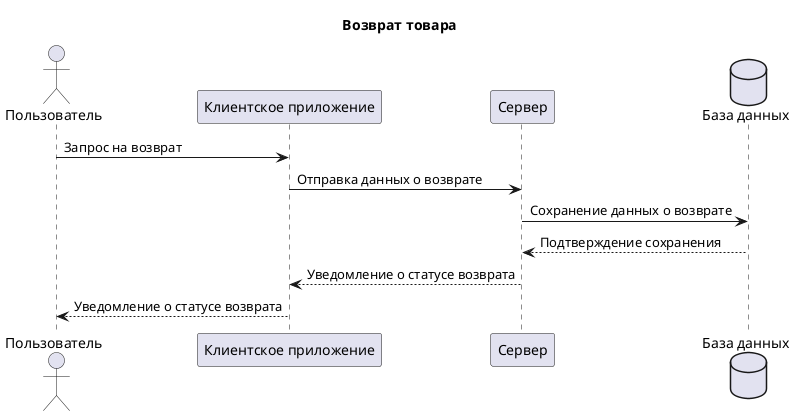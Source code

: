 @startuml
title Возврат товара

actor Пользователь
participant "Клиентское приложение" as ClientApp
participant Сервер as Server
database "База данных" as DB

Пользователь -> ClientApp: Запрос на возврат
ClientApp -> Server: Отправка данных о возврате
Server -> DB: Сохранение данных о возврате
DB --> Server: Подтверждение сохранения
Server --> ClientApp: Уведомление о статусе возврата
ClientApp --> Пользователь: Уведомление о статусе возврата

@enduml
